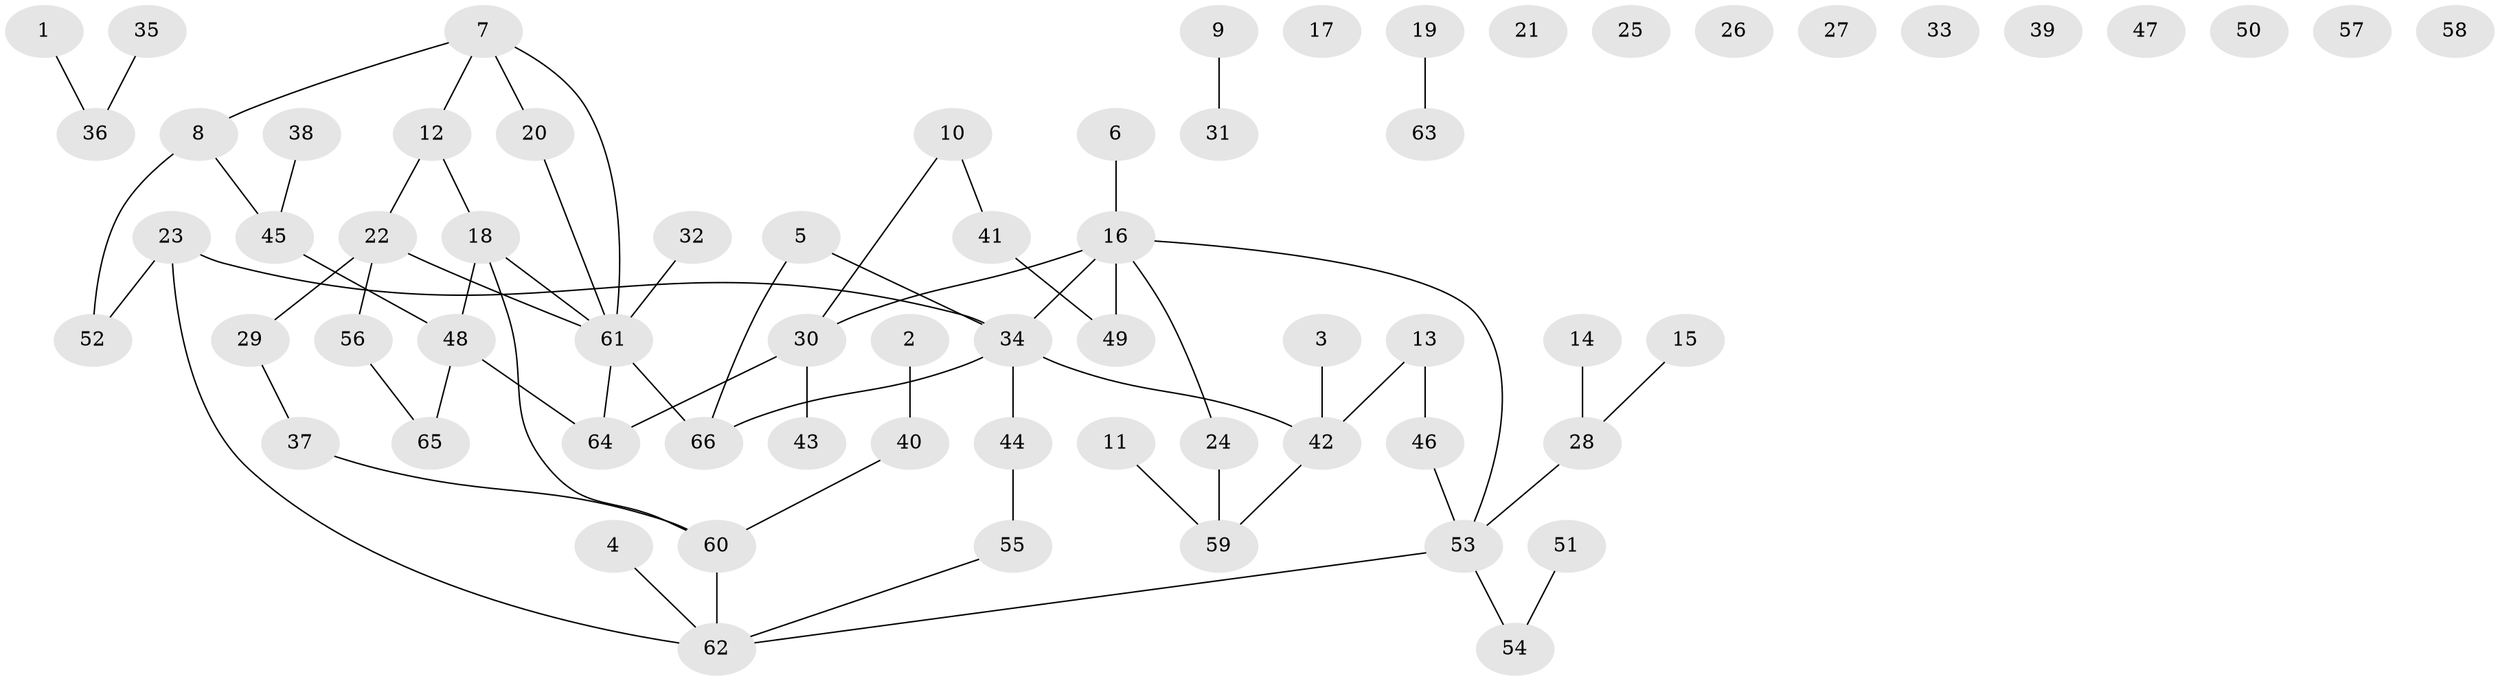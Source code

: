 // Generated by graph-tools (version 1.1) at 2025/12/03/09/25 04:12:55]
// undirected, 66 vertices, 67 edges
graph export_dot {
graph [start="1"]
  node [color=gray90,style=filled];
  1;
  2;
  3;
  4;
  5;
  6;
  7;
  8;
  9;
  10;
  11;
  12;
  13;
  14;
  15;
  16;
  17;
  18;
  19;
  20;
  21;
  22;
  23;
  24;
  25;
  26;
  27;
  28;
  29;
  30;
  31;
  32;
  33;
  34;
  35;
  36;
  37;
  38;
  39;
  40;
  41;
  42;
  43;
  44;
  45;
  46;
  47;
  48;
  49;
  50;
  51;
  52;
  53;
  54;
  55;
  56;
  57;
  58;
  59;
  60;
  61;
  62;
  63;
  64;
  65;
  66;
  1 -- 36;
  2 -- 40;
  3 -- 42;
  4 -- 62;
  5 -- 34;
  5 -- 66;
  6 -- 16;
  7 -- 8;
  7 -- 12;
  7 -- 20;
  7 -- 61;
  8 -- 45;
  8 -- 52;
  9 -- 31;
  10 -- 30;
  10 -- 41;
  11 -- 59;
  12 -- 18;
  12 -- 22;
  13 -- 42;
  13 -- 46;
  14 -- 28;
  15 -- 28;
  16 -- 24;
  16 -- 30;
  16 -- 34;
  16 -- 49;
  16 -- 53;
  18 -- 48;
  18 -- 60;
  18 -- 61;
  19 -- 63;
  20 -- 61;
  22 -- 29;
  22 -- 56;
  22 -- 61;
  23 -- 34;
  23 -- 52;
  23 -- 62;
  24 -- 59;
  28 -- 53;
  29 -- 37;
  30 -- 43;
  30 -- 64;
  32 -- 61;
  34 -- 42;
  34 -- 44;
  34 -- 66;
  35 -- 36;
  37 -- 60;
  38 -- 45;
  40 -- 60;
  41 -- 49;
  42 -- 59;
  44 -- 55;
  45 -- 48;
  46 -- 53;
  48 -- 64;
  48 -- 65;
  51 -- 54;
  53 -- 54;
  53 -- 62;
  55 -- 62;
  56 -- 65;
  60 -- 62;
  61 -- 64;
  61 -- 66;
}
